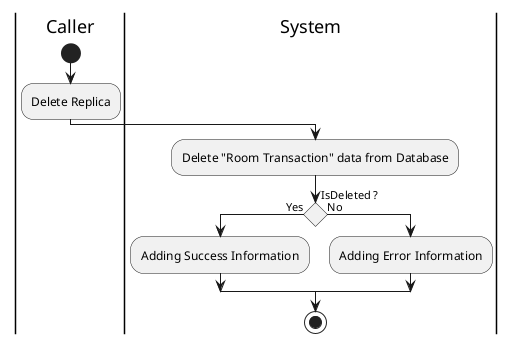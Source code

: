 @startuml DeleteRoomTransactionETL

skinparam ConditionEndStyle hline
skinparam conditionStyle diamond
skinparam Monochrome true
skinparam Shadowing false

|Caller|

start

:Delete Replica;

|System|
:Delete "Room Transaction" data from Database;

if (IsDeleted ?) then (Yes)
    :Adding Success Information;
else (No)
    :Adding Error Information;
endif

stop

@enduml